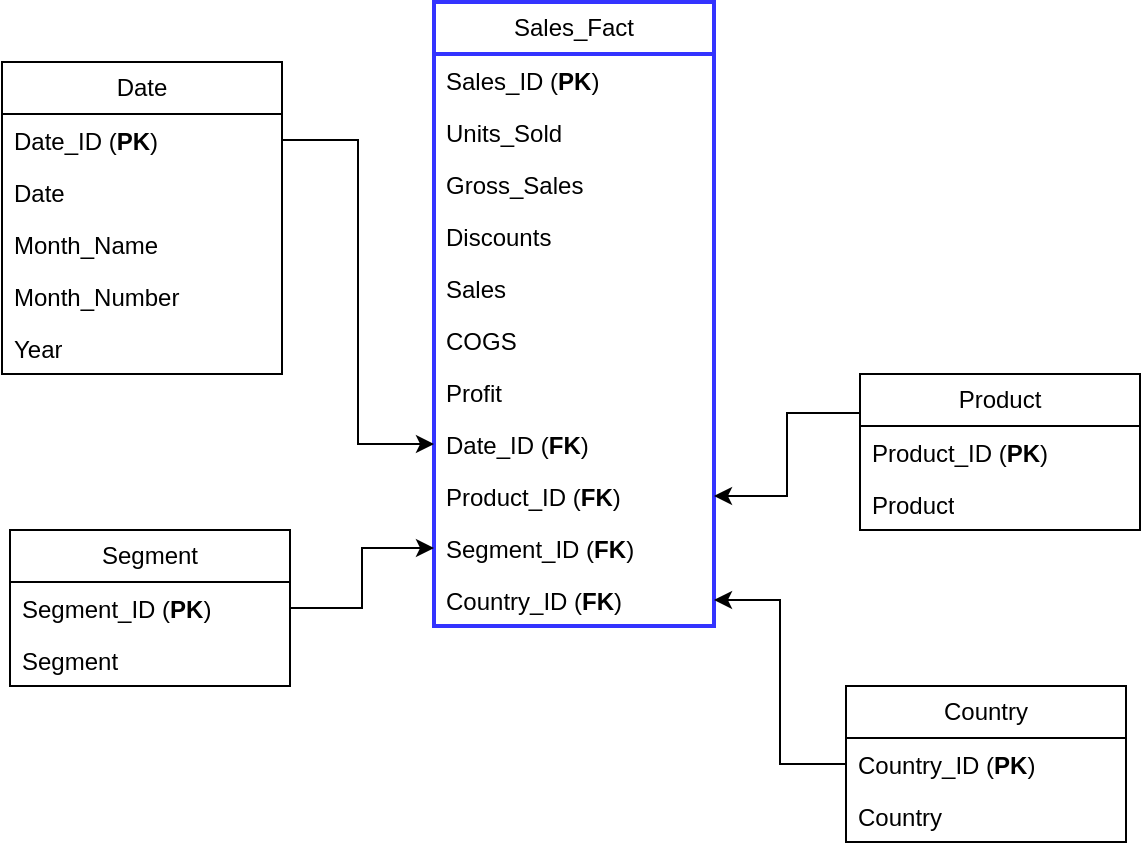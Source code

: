 <mxfile version="26.2.13">
  <diagram name="Page-1" id="JNojTUc5uyQCbQMR9-5G">
    <mxGraphModel dx="840" dy="459" grid="0" gridSize="10" guides="1" tooltips="1" connect="1" arrows="1" fold="1" page="1" pageScale="1" pageWidth="850" pageHeight="1100" math="0" shadow="0">
      <root>
        <mxCell id="0" />
        <mxCell id="1" parent="0" />
        <mxCell id="71H3N1uugc81o75UNofz-2" value="Sales_Fact" style="swimlane;fontStyle=0;childLayout=stackLayout;horizontal=1;startSize=26;fillColor=none;horizontalStack=0;resizeParent=1;resizeParentMax=0;resizeLast=0;collapsible=1;marginBottom=0;whiteSpace=wrap;html=1;strokeColor=#3333FF;fontSize=12;strokeWidth=2;" vertex="1" parent="1">
          <mxGeometry x="355" y="79" width="140" height="312" as="geometry" />
        </mxCell>
        <mxCell id="71H3N1uugc81o75UNofz-3" value="&lt;span style=&quot;text-align: center;&quot;&gt;Sales_ID&amp;nbsp;&lt;/span&gt;&lt;span style=&quot;text-align: center;&quot;&gt;(&lt;/span&gt;&lt;b style=&quot;text-align: center;&quot;&gt;PK&lt;/b&gt;&lt;span style=&quot;text-align: center;&quot;&gt;)&lt;/span&gt;&lt;div&gt;&lt;span style=&quot;text-align: center;&quot;&gt;&lt;br&gt;&lt;/span&gt;&lt;/div&gt;" style="text;strokeColor=none;fillColor=none;align=left;verticalAlign=top;spacingLeft=4;spacingRight=4;overflow=hidden;rotatable=0;points=[[0,0.5],[1,0.5]];portConstraint=eastwest;whiteSpace=wrap;html=1;" vertex="1" parent="71H3N1uugc81o75UNofz-2">
          <mxGeometry y="26" width="140" height="26" as="geometry" />
        </mxCell>
        <mxCell id="71H3N1uugc81o75UNofz-4" value="&lt;span style=&quot;text-align: center;&quot;&gt;Units_Sold&lt;/span&gt;&lt;div&gt;&lt;span style=&quot;text-align: center;&quot;&gt;&lt;br&gt;&lt;/span&gt;&lt;/div&gt;" style="text;strokeColor=none;fillColor=none;align=left;verticalAlign=top;spacingLeft=4;spacingRight=4;overflow=hidden;rotatable=0;points=[[0,0.5],[1,0.5]];portConstraint=eastwest;whiteSpace=wrap;html=1;" vertex="1" parent="71H3N1uugc81o75UNofz-2">
          <mxGeometry y="52" width="140" height="26" as="geometry" />
        </mxCell>
        <mxCell id="71H3N1uugc81o75UNofz-11" value="&lt;span style=&quot;text-align: center;&quot;&gt;Gross_Sales&lt;/span&gt;&lt;div&gt;&lt;span style=&quot;text-align: center;&quot;&gt;&lt;br&gt;&lt;/span&gt;&lt;/div&gt;" style="text;strokeColor=none;fillColor=none;align=left;verticalAlign=top;spacingLeft=4;spacingRight=4;overflow=hidden;rotatable=0;points=[[0,0.5],[1,0.5]];portConstraint=eastwest;whiteSpace=wrap;html=1;" vertex="1" parent="71H3N1uugc81o75UNofz-2">
          <mxGeometry y="78" width="140" height="26" as="geometry" />
        </mxCell>
        <mxCell id="71H3N1uugc81o75UNofz-14" value="&lt;span style=&quot;text-align: center;&quot;&gt;Discounts&lt;/span&gt;&lt;div&gt;&lt;span style=&quot;text-align: center;&quot;&gt;&lt;br&gt;&lt;/span&gt;&lt;/div&gt;" style="text;strokeColor=none;fillColor=none;align=left;verticalAlign=top;spacingLeft=4;spacingRight=4;overflow=hidden;rotatable=0;points=[[0,0.5],[1,0.5]];portConstraint=eastwest;whiteSpace=wrap;html=1;" vertex="1" parent="71H3N1uugc81o75UNofz-2">
          <mxGeometry y="104" width="140" height="26" as="geometry" />
        </mxCell>
        <mxCell id="71H3N1uugc81o75UNofz-15" value="&lt;span style=&quot;text-align: center;&quot;&gt;Sales&lt;/span&gt;" style="text;strokeColor=none;fillColor=none;align=left;verticalAlign=top;spacingLeft=4;spacingRight=4;overflow=hidden;rotatable=0;points=[[0,0.5],[1,0.5]];portConstraint=eastwest;whiteSpace=wrap;html=1;" vertex="1" parent="71H3N1uugc81o75UNofz-2">
          <mxGeometry y="130" width="140" height="26" as="geometry" />
        </mxCell>
        <mxCell id="71H3N1uugc81o75UNofz-13" value="&lt;span style=&quot;text-align: center;&quot;&gt;COGS&lt;/span&gt;" style="text;strokeColor=none;fillColor=none;align=left;verticalAlign=top;spacingLeft=4;spacingRight=4;overflow=hidden;rotatable=0;points=[[0,0.5],[1,0.5]];portConstraint=eastwest;whiteSpace=wrap;html=1;" vertex="1" parent="71H3N1uugc81o75UNofz-2">
          <mxGeometry y="156" width="140" height="26" as="geometry" />
        </mxCell>
        <mxCell id="71H3N1uugc81o75UNofz-18" value="&lt;span style=&quot;text-align: center;&quot;&gt;Profit&amp;nbsp;&lt;/span&gt;" style="text;strokeColor=none;fillColor=none;align=left;verticalAlign=top;spacingLeft=4;spacingRight=4;overflow=hidden;rotatable=0;points=[[0,0.5],[1,0.5]];portConstraint=eastwest;whiteSpace=wrap;html=1;" vertex="1" parent="71H3N1uugc81o75UNofz-2">
          <mxGeometry y="182" width="140" height="26" as="geometry" />
        </mxCell>
        <mxCell id="71H3N1uugc81o75UNofz-16" value="&lt;div&gt;&lt;span style=&quot;text-align: center;&quot;&gt;Date_ID&amp;nbsp;&lt;/span&gt;&lt;span style=&quot;font-weight: 700; text-align: center;&quot;&gt;&lt;/span&gt;&lt;span style=&quot;background-color: transparent; color: light-dark(rgb(0, 0, 0), rgb(255, 255, 255)); text-align: center;&quot;&gt;(&lt;b&gt;F&lt;/b&gt;&lt;/span&gt;&lt;b style=&quot;background-color: transparent; color: light-dark(rgb(0, 0, 0), rgb(255, 255, 255)); text-align: center;&quot;&gt;K&lt;/b&gt;&lt;span style=&quot;background-color: transparent; color: light-dark(rgb(0, 0, 0), rgb(255, 255, 255)); text-align: center;&quot;&gt;)&lt;/span&gt;&lt;/div&gt;" style="text;strokeColor=none;fillColor=none;align=left;verticalAlign=top;spacingLeft=4;spacingRight=4;overflow=hidden;rotatable=0;points=[[0,0.5],[1,0.5]];portConstraint=eastwest;whiteSpace=wrap;html=1;" vertex="1" parent="71H3N1uugc81o75UNofz-2">
          <mxGeometry y="208" width="140" height="26" as="geometry" />
        </mxCell>
        <mxCell id="71H3N1uugc81o75UNofz-17" value="&lt;div&gt;&lt;span style=&quot;text-align: center;&quot;&gt;Product_ID&amp;nbsp;&lt;/span&gt;&lt;span style=&quot;font-weight: 700; text-align: center;&quot;&gt;&lt;/span&gt;&lt;span style=&quot;background-color: transparent; color: light-dark(rgb(0, 0, 0), rgb(255, 255, 255)); text-align: center;&quot;&gt;(&lt;/span&gt;&lt;span style=&quot;background-color: transparent; color: light-dark(rgb(0, 0, 0), rgb(255, 255, 255)); text-align: center;&quot;&gt;&lt;b&gt;F&lt;/b&gt;&lt;/span&gt;&lt;b style=&quot;background-color: transparent; color: light-dark(rgb(0, 0, 0), rgb(255, 255, 255)); text-align: center;&quot;&gt;K&lt;/b&gt;&lt;span style=&quot;background-color: transparent; color: light-dark(rgb(0, 0, 0), rgb(255, 255, 255)); text-align: center;&quot;&gt;)&lt;/span&gt;&lt;/div&gt;" style="text;strokeColor=none;fillColor=none;align=left;verticalAlign=top;spacingLeft=4;spacingRight=4;overflow=hidden;rotatable=0;points=[[0,0.5],[1,0.5]];portConstraint=eastwest;whiteSpace=wrap;html=1;" vertex="1" parent="71H3N1uugc81o75UNofz-2">
          <mxGeometry y="234" width="140" height="26" as="geometry" />
        </mxCell>
        <mxCell id="71H3N1uugc81o75UNofz-12" value="&lt;div&gt;&lt;span style=&quot;text-align: center;&quot;&gt;Segment_ID&amp;nbsp;&lt;/span&gt;&lt;span style=&quot;font-weight: 700; text-align: center;&quot;&gt;&lt;/span&gt;&lt;span style=&quot;background-color: transparent; color: light-dark(rgb(0, 0, 0), rgb(255, 255, 255)); text-align: center;&quot;&gt;(&lt;/span&gt;&lt;span style=&quot;background-color: transparent; color: light-dark(rgb(0, 0, 0), rgb(255, 255, 255)); text-align: center;&quot;&gt;&lt;b&gt;F&lt;/b&gt;&lt;/span&gt;&lt;b style=&quot;background-color: transparent; color: light-dark(rgb(0, 0, 0), rgb(255, 255, 255)); text-align: center;&quot;&gt;K&lt;/b&gt;&lt;span style=&quot;background-color: transparent; color: light-dark(rgb(0, 0, 0), rgb(255, 255, 255)); text-align: center;&quot;&gt;)&lt;/span&gt;&lt;/div&gt;" style="text;strokeColor=none;fillColor=none;align=left;verticalAlign=top;spacingLeft=4;spacingRight=4;overflow=hidden;rotatable=0;points=[[0,0.5],[1,0.5]];portConstraint=eastwest;whiteSpace=wrap;html=1;" vertex="1" parent="71H3N1uugc81o75UNofz-2">
          <mxGeometry y="260" width="140" height="26" as="geometry" />
        </mxCell>
        <mxCell id="71H3N1uugc81o75UNofz-5" value="&lt;span style=&quot;text-align: center;&quot;&gt;Country_ID&amp;nbsp;&lt;/span&gt;&lt;span style=&quot;text-align: center;&quot;&gt;(&lt;/span&gt;&lt;span style=&quot;color: light-dark(rgb(0, 0, 0), rgb(255, 255, 255)); background-color: transparent; text-align: center;&quot;&gt;&lt;b&gt;F&lt;/b&gt;&lt;/span&gt;&lt;b style=&quot;color: light-dark(rgb(0, 0, 0), rgb(255, 255, 255)); background-color: transparent; text-align: center;&quot;&gt;K&lt;/b&gt;&lt;span style=&quot;text-align: center;&quot;&gt;)&lt;/span&gt;" style="text;strokeColor=none;fillColor=none;align=left;verticalAlign=top;spacingLeft=4;spacingRight=4;overflow=hidden;rotatable=0;points=[[0,0.5],[1,0.5]];portConstraint=eastwest;whiteSpace=wrap;html=1;" vertex="1" parent="71H3N1uugc81o75UNofz-2">
          <mxGeometry y="286" width="140" height="26" as="geometry" />
        </mxCell>
        <mxCell id="71H3N1uugc81o75UNofz-59" style="edgeStyle=orthogonalEdgeStyle;rounded=0;orthogonalLoop=1;jettySize=auto;html=1;exitX=1;exitY=0.5;exitDx=0;exitDy=0;" edge="1" parent="71H3N1uugc81o75UNofz-2" source="71H3N1uugc81o75UNofz-5" target="71H3N1uugc81o75UNofz-5">
          <mxGeometry relative="1" as="geometry" />
        </mxCell>
        <mxCell id="71H3N1uugc81o75UNofz-19" value="Date" style="swimlane;fontStyle=0;childLayout=stackLayout;horizontal=1;startSize=26;fillColor=none;horizontalStack=0;resizeParent=1;resizeParentMax=0;resizeLast=0;collapsible=1;marginBottom=0;whiteSpace=wrap;html=1;" vertex="1" parent="1">
          <mxGeometry x="139" y="109" width="140" height="156" as="geometry" />
        </mxCell>
        <mxCell id="71H3N1uugc81o75UNofz-20" value="&lt;span style=&quot;text-align: center;&quot;&gt;Date_ID (&lt;b&gt;PK&lt;/b&gt;)&lt;/span&gt;&lt;div&gt;&lt;span style=&quot;text-align: center;&quot;&gt;&lt;br&gt;&lt;/span&gt;&lt;/div&gt;" style="text;strokeColor=none;fillColor=none;align=left;verticalAlign=top;spacingLeft=4;spacingRight=4;overflow=hidden;rotatable=0;points=[[0,0.5],[1,0.5]];portConstraint=eastwest;whiteSpace=wrap;html=1;" vertex="1" parent="71H3N1uugc81o75UNofz-19">
          <mxGeometry y="26" width="140" height="26" as="geometry" />
        </mxCell>
        <mxCell id="71H3N1uugc81o75UNofz-21" value="&lt;div&gt;&lt;span style=&quot;text-align: center;&quot;&gt;Date&lt;/span&gt;&lt;/div&gt;" style="text;strokeColor=none;fillColor=none;align=left;verticalAlign=top;spacingLeft=4;spacingRight=4;overflow=hidden;rotatable=0;points=[[0,0.5],[1,0.5]];portConstraint=eastwest;whiteSpace=wrap;html=1;" vertex="1" parent="71H3N1uugc81o75UNofz-19">
          <mxGeometry y="52" width="140" height="26" as="geometry" />
        </mxCell>
        <mxCell id="71H3N1uugc81o75UNofz-22" value="&lt;div&gt;&lt;span style=&quot;text-align: center;&quot;&gt;Month_Name&lt;/span&gt;&lt;/div&gt;" style="text;strokeColor=none;fillColor=none;align=left;verticalAlign=top;spacingLeft=4;spacingRight=4;overflow=hidden;rotatable=0;points=[[0,0.5],[1,0.5]];portConstraint=eastwest;whiteSpace=wrap;html=1;" vertex="1" parent="71H3N1uugc81o75UNofz-19">
          <mxGeometry y="78" width="140" height="26" as="geometry" />
        </mxCell>
        <mxCell id="71H3N1uugc81o75UNofz-23" value="&lt;div&gt;&lt;span style=&quot;text-align: center;&quot;&gt;Month_Number&lt;/span&gt;&lt;/div&gt;" style="text;strokeColor=none;fillColor=none;align=left;verticalAlign=top;spacingLeft=4;spacingRight=4;overflow=hidden;rotatable=0;points=[[0,0.5],[1,0.5]];portConstraint=eastwest;whiteSpace=wrap;html=1;" vertex="1" parent="71H3N1uugc81o75UNofz-19">
          <mxGeometry y="104" width="140" height="26" as="geometry" />
        </mxCell>
        <mxCell id="71H3N1uugc81o75UNofz-24" value="&lt;span style=&quot;text-align: center;&quot;&gt;Year&lt;/span&gt;" style="text;strokeColor=none;fillColor=none;align=left;verticalAlign=top;spacingLeft=4;spacingRight=4;overflow=hidden;rotatable=0;points=[[0,0.5],[1,0.5]];portConstraint=eastwest;whiteSpace=wrap;html=1;" vertex="1" parent="71H3N1uugc81o75UNofz-19">
          <mxGeometry y="130" width="140" height="26" as="geometry" />
        </mxCell>
        <mxCell id="71H3N1uugc81o75UNofz-43" value="Segment" style="swimlane;fontStyle=0;childLayout=stackLayout;horizontal=1;startSize=26;fillColor=none;horizontalStack=0;resizeParent=1;resizeParentMax=0;resizeLast=0;collapsible=1;marginBottom=0;whiteSpace=wrap;html=1;" vertex="1" parent="1">
          <mxGeometry x="143" y="343" width="140" height="78" as="geometry" />
        </mxCell>
        <mxCell id="71H3N1uugc81o75UNofz-44" value="&lt;span style=&quot;text-align: center;&quot;&gt;Segment_ID (&lt;b&gt;PK&lt;/b&gt;)&lt;/span&gt;&lt;div&gt;&lt;span style=&quot;text-align: center;&quot;&gt;&lt;br&gt;&lt;/span&gt;&lt;/div&gt;" style="text;strokeColor=none;fillColor=none;align=left;verticalAlign=top;spacingLeft=4;spacingRight=4;overflow=hidden;rotatable=0;points=[[0,0.5],[1,0.5]];portConstraint=eastwest;whiteSpace=wrap;html=1;" vertex="1" parent="71H3N1uugc81o75UNofz-43">
          <mxGeometry y="26" width="140" height="26" as="geometry" />
        </mxCell>
        <mxCell id="71H3N1uugc81o75UNofz-45" value="&lt;div&gt;&lt;span style=&quot;text-align: center;&quot;&gt;Segment&lt;/span&gt;&lt;/div&gt;" style="text;strokeColor=none;fillColor=none;align=left;verticalAlign=top;spacingLeft=4;spacingRight=4;overflow=hidden;rotatable=0;points=[[0,0.5],[1,0.5]];portConstraint=eastwest;whiteSpace=wrap;html=1;" vertex="1" parent="71H3N1uugc81o75UNofz-43">
          <mxGeometry y="52" width="140" height="26" as="geometry" />
        </mxCell>
        <mxCell id="71H3N1uugc81o75UNofz-49" value="Country" style="swimlane;fontStyle=0;childLayout=stackLayout;horizontal=1;startSize=26;fillColor=none;horizontalStack=0;resizeParent=1;resizeParentMax=0;resizeLast=0;collapsible=1;marginBottom=0;whiteSpace=wrap;html=1;" vertex="1" parent="1">
          <mxGeometry x="561" y="421" width="140" height="78" as="geometry" />
        </mxCell>
        <mxCell id="71H3N1uugc81o75UNofz-50" value="&lt;span style=&quot;text-align: center;&quot;&gt;Country_ID (&lt;b&gt;PK&lt;/b&gt;)&lt;/span&gt;&lt;div&gt;&lt;span style=&quot;text-align: center;&quot;&gt;&lt;br&gt;&lt;/span&gt;&lt;/div&gt;" style="text;strokeColor=none;fillColor=none;align=left;verticalAlign=top;spacingLeft=4;spacingRight=4;overflow=hidden;rotatable=0;points=[[0,0.5],[1,0.5]];portConstraint=eastwest;whiteSpace=wrap;html=1;" vertex="1" parent="71H3N1uugc81o75UNofz-49">
          <mxGeometry y="26" width="140" height="26" as="geometry" />
        </mxCell>
        <mxCell id="71H3N1uugc81o75UNofz-51" value="&lt;div&gt;&lt;span style=&quot;text-align: center;&quot;&gt;Country&lt;/span&gt;&lt;/div&gt;" style="text;strokeColor=none;fillColor=none;align=left;verticalAlign=top;spacingLeft=4;spacingRight=4;overflow=hidden;rotatable=0;points=[[0,0.5],[1,0.5]];portConstraint=eastwest;whiteSpace=wrap;html=1;" vertex="1" parent="71H3N1uugc81o75UNofz-49">
          <mxGeometry y="52" width="140" height="26" as="geometry" />
        </mxCell>
        <mxCell id="71H3N1uugc81o75UNofz-52" value="Product" style="swimlane;fontStyle=0;childLayout=stackLayout;horizontal=1;startSize=26;fillColor=none;horizontalStack=0;resizeParent=1;resizeParentMax=0;resizeLast=0;collapsible=1;marginBottom=0;whiteSpace=wrap;html=1;" vertex="1" parent="1">
          <mxGeometry x="568" y="265" width="140" height="78" as="geometry" />
        </mxCell>
        <mxCell id="71H3N1uugc81o75UNofz-53" value="&lt;span style=&quot;color: rgba(0, 0, 0, 0); font-family: monospace; font-size: 0px; text-wrap-mode: nowrap;&quot;&gt;%3CmxGraphModel%3E%3Croot%3E%3CmxCell%20id%3D%220%22%2F%3E%3CmxCell%20id%3D%221%22%20parent%3D%220%22%2F%3E%3CmxCell%20id%3D%222%22%20value%3D%22Country%22%20style%3D%22swimlane%3BfontStyle%3D0%3BchildLayout%3DstackLayout%3Bhorizontal%3D1%3BstartSize%3D26%3BfillColor%3Dnone%3BhorizontalStack%3D0%3BresizeParent%3D1%3BresizeParentMax%3D0%3BresizeLast%3D0%3Bcollapsible%3D1%3BmarginBottom%3D0%3BwhiteSpace%3Dwrap%3Bhtml%3D1%3B%22%20vertex%3D%221%22%20parent%3D%221%22%3E%3CmxGeometry%20x%3D%22561%22%20y%3D%22269%22%20width%3D%22140%22%20height%3D%2278%22%20as%3D%22geometry%22%2F%3E%3C%2FmxCell%3E%3CmxCell%20id%3D%223%22%20value%3D%22%26lt%3Bspan%20style%3D%26quot%3Btext-align%3A%20center%3B%26quot%3B%26gt%3BCountry_ID%20(%26lt%3Bb%26gt%3BPK%26lt%3B%2Fb%26gt%3B)%26lt%3B%2Fspan%26gt%3B%26lt%3Bdiv%26gt%3B%26lt%3Bspan%20style%3D%26quot%3Btext-align%3A%20center%3B%26quot%3B%26gt%3B%26lt%3Bbr%26gt%3B%26lt%3B%2Fspan%26gt%3B%26lt%3B%2Fdiv%26gt%3B%22%20style%3D%22text%3BstrokeColor%3Dnone%3BfillColor%3Dnone%3Balign%3Dleft%3BverticalAlign%3Dtop%3BspacingLeft%3D4%3BspacingRight%3D4%3Boverflow%3Dhidden%3Brotatable%3D0%3Bpoints%3D%5B%5B0%2C0.5%5D%2C%5B1%2C0.5%5D%5D%3BportConstraint%3Deastwest%3BwhiteSpace%3Dwrap%3Bhtml%3D1%3B%22%20vertex%3D%221%22%20parent%3D%222%22%3E%3CmxGeometry%20y%3D%2226%22%20width%3D%22140%22%20height%3D%2226%22%20as%3D%22geometry%22%2F%3E%3C%2FmxCell%3E%3CmxCell%20id%3D%224%22%20value%3D%22%26lt%3Bdiv%26gt%3B%26lt%3Bspan%20style%3D%26quot%3Btext-align%3A%20center%3B%26quot%3B%26gt%3BCountry%26lt%3B%2Fspan%26gt%3B%26lt%3B%2Fdiv%26gt%3B%22%20style%3D%22text%3BstrokeColor%3Dnone%3BfillColor%3Dnone%3Balign%3Dleft%3BverticalAlign%3Dtop%3BspacingLeft%3D4%3BspacingRight%3D4%3Boverflow%3Dhidden%3Brotatable%3D0%3Bpoints%3D%5B%5B0%2C0.5%5D%2C%5B1%2C0.5%5D%5D%3BportConstraint%3Deastwest%3BwhiteSpace%3Dwrap%3Bhtml%3D1%3B%22%20vertex%3D%221%22%20parent%3D%222%22%3E%3CmxGeometry%20y%3D%2252%22%20width%3D%22140%22%20height%3D%2226%22%20as%3D%22geometry%22%2F%3E%3C%2FmxCell%3E%3C%2Froot%3E%3C%2FmxGraphModel%3E&lt;/span&gt;&lt;span style=&quot;text-align: center;&quot;&gt;Product_&lt;/span&gt;&lt;span style=&quot;text-align: center;&quot;&gt;ID (&lt;b&gt;PK&lt;/b&gt;)&lt;/span&gt;&lt;div&gt;&lt;span style=&quot;text-align: center;&quot;&gt;&lt;br&gt;&lt;/span&gt;&lt;/div&gt;" style="text;strokeColor=none;fillColor=none;align=left;verticalAlign=top;spacingLeft=4;spacingRight=4;overflow=hidden;rotatable=0;points=[[0,0.5],[1,0.5]];portConstraint=eastwest;whiteSpace=wrap;html=1;" vertex="1" parent="71H3N1uugc81o75UNofz-52">
          <mxGeometry y="26" width="140" height="26" as="geometry" />
        </mxCell>
        <mxCell id="71H3N1uugc81o75UNofz-54" value="&lt;div&gt;&lt;span style=&quot;text-align: center;&quot;&gt;Product&lt;/span&gt;&lt;/div&gt;" style="text;strokeColor=none;fillColor=none;align=left;verticalAlign=top;spacingLeft=4;spacingRight=4;overflow=hidden;rotatable=0;points=[[0,0.5],[1,0.5]];portConstraint=eastwest;whiteSpace=wrap;html=1;" vertex="1" parent="71H3N1uugc81o75UNofz-52">
          <mxGeometry y="52" width="140" height="26" as="geometry" />
        </mxCell>
        <mxCell id="71H3N1uugc81o75UNofz-56" style="edgeStyle=orthogonalEdgeStyle;rounded=0;orthogonalLoop=1;jettySize=auto;html=1;exitX=0;exitY=0.25;exitDx=0;exitDy=0;entryX=1;entryY=0.5;entryDx=0;entryDy=0;" edge="1" parent="1" source="71H3N1uugc81o75UNofz-52" target="71H3N1uugc81o75UNofz-17">
          <mxGeometry relative="1" as="geometry" />
        </mxCell>
        <mxCell id="71H3N1uugc81o75UNofz-60" style="edgeStyle=orthogonalEdgeStyle;rounded=0;orthogonalLoop=1;jettySize=auto;html=1;exitX=0;exitY=0.5;exitDx=0;exitDy=0;entryX=1;entryY=0.5;entryDx=0;entryDy=0;" edge="1" parent="1" source="71H3N1uugc81o75UNofz-50" target="71H3N1uugc81o75UNofz-5">
          <mxGeometry relative="1" as="geometry" />
        </mxCell>
        <mxCell id="71H3N1uugc81o75UNofz-61" style="edgeStyle=orthogonalEdgeStyle;rounded=0;orthogonalLoop=1;jettySize=auto;html=1;exitX=1;exitY=0.5;exitDx=0;exitDy=0;entryX=0;entryY=0.5;entryDx=0;entryDy=0;" edge="1" parent="1" source="71H3N1uugc81o75UNofz-20" target="71H3N1uugc81o75UNofz-16">
          <mxGeometry relative="1" as="geometry" />
        </mxCell>
        <mxCell id="71H3N1uugc81o75UNofz-62" style="edgeStyle=orthogonalEdgeStyle;rounded=0;orthogonalLoop=1;jettySize=auto;html=1;exitX=1;exitY=0.5;exitDx=0;exitDy=0;entryX=0;entryY=0.5;entryDx=0;entryDy=0;" edge="1" parent="1" source="71H3N1uugc81o75UNofz-44" target="71H3N1uugc81o75UNofz-12">
          <mxGeometry relative="1" as="geometry" />
        </mxCell>
      </root>
    </mxGraphModel>
  </diagram>
</mxfile>
